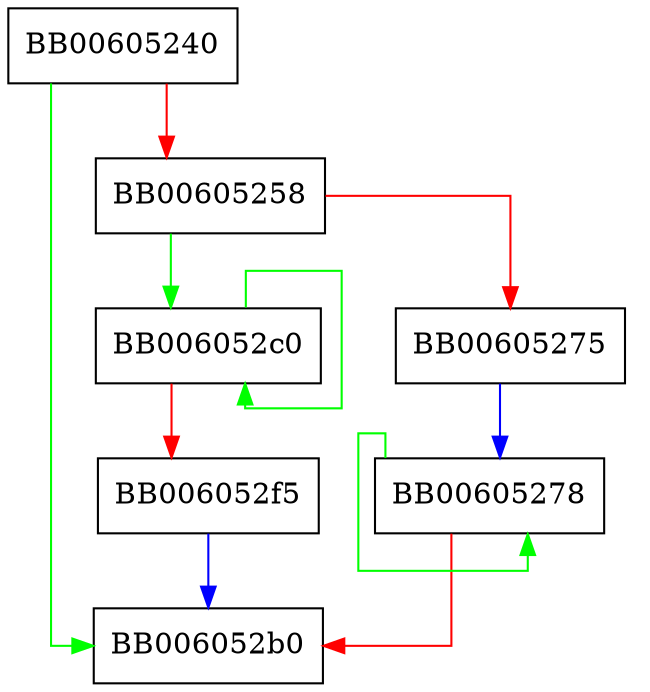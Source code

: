 digraph CRYPTO_cfb128_8_encrypt {
  node [shape="box"];
  graph [splines=ortho];
  BB00605240 -> BB006052b0 [color="green"];
  BB00605240 -> BB00605258 [color="red"];
  BB00605258 -> BB006052c0 [color="green"];
  BB00605258 -> BB00605275 [color="red"];
  BB00605275 -> BB00605278 [color="blue"];
  BB00605278 -> BB00605278 [color="green"];
  BB00605278 -> BB006052b0 [color="red"];
  BB006052c0 -> BB006052c0 [color="green"];
  BB006052c0 -> BB006052f5 [color="red"];
  BB006052f5 -> BB006052b0 [color="blue"];
}